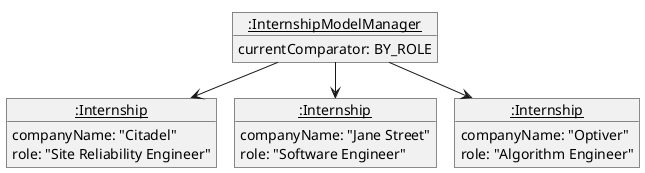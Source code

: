 @startuml
!pragma layout smetana
object "<u>:InternshipModelManager" as IL {
  currentComparator: BY_ROLE
}

object "<u>:Internship" as I1 {
  companyName: "Citadel"
  role: "Site Reliability Engineer"
}

object "<u>:Internship" as I2 {
  companyName: "Jane Street"
  role: "Software Engineer"
}

object "<u>:Internship" as I3 {
  companyName: "Optiver"
  role: "Algorithm Engineer"
}

IL -down-> I3
IL -down-> I1
IL -down-> I2

@enduml
